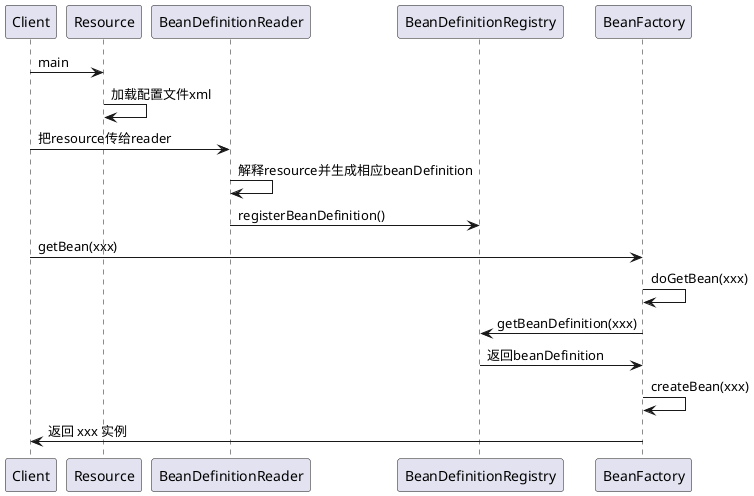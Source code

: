 
@startuml
Client -> Resource: main
Resource -> Resource: 加载配置文件xml
Client -> BeanDefinitionReader: 把resource传给reader
BeanDefinitionReader -> BeanDefinitionReader: 解释resource并生成相应beanDefinition
BeanDefinitionReader -> BeanDefinitionRegistry: registerBeanDefinition()
Client -> BeanFactory: getBean(xxx)
BeanFactory -> BeanFactory: doGetBean(xxx)
BeanFactory -> BeanDefinitionRegistry: getBeanDefinition(xxx)
BeanDefinitionRegistry -> BeanFactory: 返回beanDefinition
BeanFactory -> BeanFactory: createBean(xxx)
BeanFactory -> Client: 返回 xxx 实例

@enduml